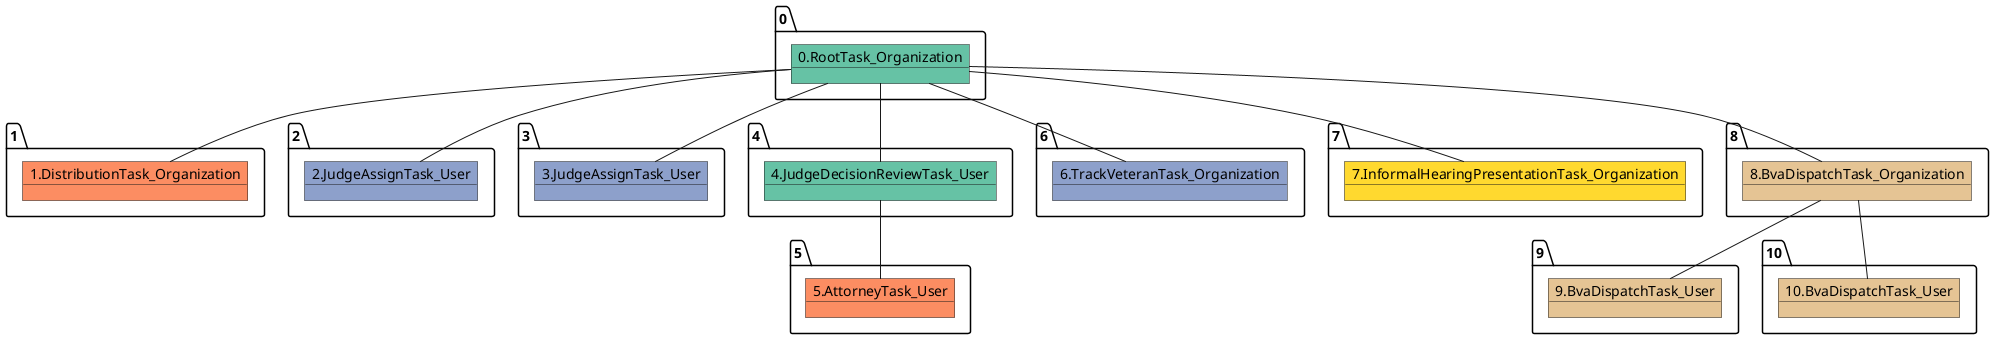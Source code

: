@startuml
object 0.RootTask_Organization #66c2a5
object 1.DistributionTask_Organization #fc8d62
object 2.JudgeAssignTask_User #8da0cb
object 3.JudgeAssignTask_User #8da0cb
object 4.JudgeDecisionReviewTask_User #66c2a5
object 5.AttorneyTask_User #fc8d62
object 6.TrackVeteranTask_Organization #8da0cb
object 7.InformalHearingPresentationTask_Organization #ffd92f
object 8.BvaDispatchTask_Organization #e5c494
object 9.BvaDispatchTask_User #e5c494
object 10.BvaDispatchTask_User #e5c494
0.RootTask_Organization -- 1.DistributionTask_Organization
0.RootTask_Organization -- 2.JudgeAssignTask_User
0.RootTask_Organization -- 3.JudgeAssignTask_User
0.RootTask_Organization -- 4.JudgeDecisionReviewTask_User
4.JudgeDecisionReviewTask_User -- 5.AttorneyTask_User
0.RootTask_Organization -- 6.TrackVeteranTask_Organization
0.RootTask_Organization -- 7.InformalHearingPresentationTask_Organization
0.RootTask_Organization -- 8.BvaDispatchTask_Organization
8.BvaDispatchTask_Organization -- 9.BvaDispatchTask_User
8.BvaDispatchTask_Organization -- 10.BvaDispatchTask_User
@enduml
